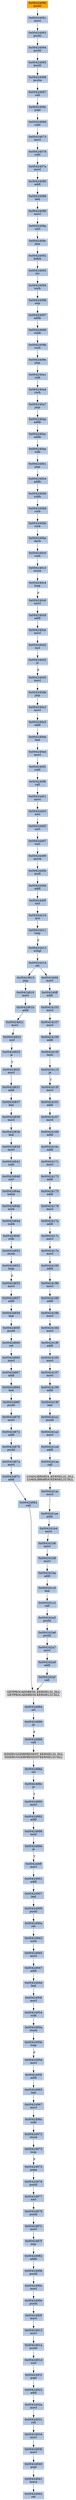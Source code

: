 strict digraph G {
	graph [bgcolor=transparent,
		name=G
	];
	node [color=lightsteelblue,
		fillcolor=lightsteelblue,
		shape=rectangle,
		style=filled
	];
	"0x0042493b"	[label="0x0042493b
movl"];
	"0x00424940"	[label="0x00424940
popl"];
	"0x0042493b" -> "0x00424940"	[color="#000000"];
	"0x00424092"	[label="0x00424092
lodsb"];
	"0x00424093"	[label="0x00424093
stc"];
	"0x00424092" -> "0x00424093"	[color="#000000"];
	"0x004240a7"	[label="0x004240a7
jmp"];
	"0x004240aa"	[label="0x004240aa
addb"];
	"0x004240a7" -> "0x004240aa"	[color="#000000"];
	"0x00424060"	[color=lightgrey,
		fillcolor=orange,
		label="0x00424060
pushl"];
	"0x00424061"	[label="0x00424061
movl"];
	"0x00424060" -> "0x00424061"	[color="#000000"];
	"0x0042416c"	[label="0x0042416c
addl"];
	"0x00424171"	[label="0x00424171
movl"];
	"0x0042416c" -> "0x00424171"	[color="#000000"];
	"0x0042481b"	[label="0x0042481b
addl"];
	"0x00424821"	[label="0x00424821
movl"];
	"0x0042481b" -> "0x00424821"	[color="#000000"];
	"0x0042491f"	[label="0x0042491f
popl"];
	"0x00424922"	[label="0x00424922
addl"];
	"0x0042491f" -> "0x00424922"	[color="#000000"];
	"0x0042488a"	[label="0x0042488a
orl"];
	"0x0042488c"	[label="0x0042488c
je"];
	"0x0042488a" -> "0x0042488c"	[color="#000000"];
	"0x0042485d"	[label="0x0042485d
leal"];
	"0x0042485f"	[label="0x0042485f
pushl"];
	"0x0042485d" -> "0x0042485f"	[color="#000000"];
	"0x004240be"	[label="0x004240be
decb"];
	"0x004240c0"	[label="0x004240c0
rorb"];
	"0x004240be" -> "0x004240c0"	[color="#000000"];
	"0x0042496c"	[label="0x0042496c
subl"];
	"0x00424972"	[label="0x00424972
stosb"];
	"0x0042496c" -> "0x00424972"	[color="#000000"];
	"0x00424178"	[label="0x00424178
movl"];
	"0x0042417a"	[label="0x0042417a
addl"];
	"0x00424178" -> "0x0042417a"	[color="#000000"];
	"0x0042419f"	[label="0x0042419f
leal"];
	"0x004241a1"	[label="0x004241a1
pushl"];
	"0x0042419f" -> "0x004241a1"	[color="#000000"];
	"0x00424409"	[label="0x00424409
movb"];
	"0x0042440b"	[label="0x0042440b
mull"];
	"0x00424409" -> "0x0042440b"	[color="#000000"];
	"0x004241c0"	[label="0x004241c0
leal"];
	"0x004241c2"	[label="0x004241c2
call"];
	"0x004241c0" -> "0x004241c2"	[color="#000000"];
	"0x00424073"	[label="0x00424073
movl"];
	"0x00424078"	[label="0x00424078
subl"];
	"0x00424073" -> "0x00424078"	[color="#000000"];
	"0x00424931"	[label="0x00424931
roll"];
	"0x00424934"	[label="0x00424934
movl"];
	"0x00424931" -> "0x00424934"	[color="#000000"];
	"0x00424413"	[label="0x00424413
xchgl"];
	"0x00424414"	[label="0x00424414
ret"];
	"0x00424413" -> "0x00424414"	[color="#000000"];
	"0x00424831"	[label="0x00424831
addl"];
	"0x00424837"	[label="0x00424837
leal"];
	"0x00424831" -> "0x00424837"	[color="#000000"];
	"0x004240c4"	[label="0x004240c4
loop"];
	"0x004240c6"	[label="0x004240c6
movl"];
	"0x004240c4" -> "0x004240c6"	[color="#000000",
		label=F];
	"0x00424943"	[label="0x00424943
xorb"];
	"0x00424945"	[label="0x00424945
movl"];
	"0x00424943" -> "0x00424945"	[color="#000000"];
	"0x004240ff"	[label="0x004240ff
addl"];
	"0x00424105"	[label="0x00424105
movl"];
	"0x004240ff" -> "0x00424105"	[color="#000000"];
	"0x004240ae"	[label="0x004240ae
rolb"];
	"0x004240b1"	[label="0x004240b1
jmp"];
	"0x004240ae" -> "0x004240b1"	[color="#000000"];
	GETPROCADDRESS_KERNEL32_DLL	[color=lightgrey,
		fillcolor=lightgrey,
		label="GETPROCADDRESS_KERNEL32_DLL
GETPROCADDRESS-KERNEL32-DLL"];
	"0x00424884"	[label="0x00424884
orl"];
	GETPROCADDRESS_KERNEL32_DLL -> "0x00424884"	[color="#000000"];
	"0x004241b6"	[label="0x004241b6
movl"];
	"0x004241b8"	[label="0x004241b8
movl"];
	"0x004241b6" -> "0x004241b8"	[color="#000000"];
	"0x0042484d"	[label="0x0042484d
subb"];
	"0x0042484f"	[label="0x0042484f
rolb"];
	"0x0042484d" -> "0x0042484f"	[color="#000000"];
	"0x00424941"	[label="0x00424941
leave"];
	"0x00424942"	[label="0x00424942
ret"];
	"0x00424941" -> "0x00424942"	[color="#000000"];
	"0x0042406d"	[label="0x0042406d
subl"];
	"0x0042406d" -> "0x00424073"	[color="#000000"];
	"0x00424167"	[label="0x00424167
movl"];
	"0x00424169"	[label="0x00424169
addl"];
	"0x00424167" -> "0x00424169"	[color="#000000"];
	"0x0042484a"	[label="0x0042484a
lodsb"];
	"0x0042484b"	[label="0x0042484b
xorb"];
	"0x0042484a" -> "0x0042484b"	[color="#000000"];
	"0x004242a5"	[label="0x004242a5
pushl"];
	"0x004242a6"	[label="0x004242a6
pushl"];
	"0x004242a5" -> "0x004242a6"	[color="#000000"];
	"0x004240c3"	[label="0x004240c3
stosb"];
	"0x004240c3" -> "0x004240c4"	[color="#000000"];
	"0x004241ba"	[label="0x004241ba
addl"];
	"0x004241ba" -> "0x004241c0"	[color="#000000"];
	"0x004240c0" -> "0x004240c3"	[color="#000000"];
	"0x00424842"	[label="0x00424842
subl"];
	"0x00424848"	[label="0x00424848
xorl"];
	"0x00424842" -> "0x00424848"	[color="#000000"];
	"0x00424405"	[label="0x00424405
xorl"];
	"0x00424407"	[label="0x00424407
xorl"];
	"0x00424405" -> "0x00424407"	[color="#000000"];
	"0x00424940" -> "0x00424941"	[color="#000000"];
	"0x0042409b"	[label="0x0042409b
rorb"];
	"0x0042409e"	[label="0x0042409e
jmp"];
	"0x0042409b" -> "0x0042409e"	[color="#000000"];
	"0x00424982"	[label="0x00424982
addb"];
	"0x0042490b"	[label="0x0042490b
pushl"];
	"0x00424982" -> "0x0042490b"	[color="#000000"];
	"0x00424907"	[label="0x00424907
leal"];
	"0x00424909"	[label="0x00424909
pushl"];
	"0x00424907" -> "0x00424909"	[color="#000000"];
	"0x004241a2"	[label="0x004241a2
movl"];
	"0x004241a1" -> "0x004241a2"	[color="#000000"];
	"0x00424867"	[label="0x00424867
addl"];
	"0x0042486d"	[label="0x0042486d
leal"];
	"0x00424867" -> "0x0042486d"	[color="#000000"];
	"0x00424852"	[label="0x00424852
stosb"];
	"0x00424853"	[label="0x00424853
loop"];
	"0x00424852" -> "0x00424853"	[color="#000000"];
	"0x00424823"	[label="0x00424823
xorl"];
	"0x00424825"	[label="0x00424825
je"];
	"0x00424823" -> "0x00424825"	[color="#000000"];
	"0x00424947"	[label="0x00424947
addl"];
	"0x0042494d"	[label="0x0042494d
leal"];
	"0x00424947" -> "0x0042494d"	[color="#000000"];
	"0x004240b4"	[label="0x004240b4
addb"];
	"0x004240b1" -> "0x004240b4"	[color="#000000"];
	"0x00424094"	[label="0x00424094
xorb"];
	"0x00424093" -> "0x00424094"	[color="#000000"];
	"0x00424945" -> "0x00424947"	[color="#000000"];
	"0x00424188"	[label="0x00424188
addl"];
	"0x0042418b"	[label="0x0042418b
movl"];
	"0x00424188" -> "0x0042418b"	[color="#000000"];
	"0x004241ae"	[label="0x004241ae
addl"];
	"0x004241b4"	[label="0x004241b4
movl"];
	"0x004241ae" -> "0x004241b4"	[color="#000000"];
	"0x004242a7"	[label="0x004242a7
movl"];
	"0x004242a9"	[label="0x004242a9
addl"];
	"0x004242a7" -> "0x004242a9"	[color="#000000"];
	"0x0042490a"	[label="0x0042490a
ret"];
	"0x00424909" -> "0x0042490a"	[color="#000000"];
	"0x0042495b"	[label="0x0042495b
loop"];
	"0x0042495d"	[label="0x0042495d
movl"];
	"0x0042495b" -> "0x0042495d"	[color="#000000",
		label=F];
	"0x004240bb"	[label="0x004240bb
rorb"];
	"0x004240bb" -> "0x004240be"	[color="#000000"];
	"0x0042408a"	[label="0x0042408a
xorl"];
	"0x0042408c"	[label="0x0042408c
jmp"];
	"0x0042408a" -> "0x0042408c"	[color="#000000"];
	"0x00424161"	[label="0x00424161
addl"];
	"0x00424161" -> "0x00424167"	[color="#000000"];
	"0x00424967"	[label="0x00424967
movl"];
	"0x00424967" -> "0x0042496c"	[color="#000000"];
	"0x004240d5"	[label="0x004240d5
movl"];
	"0x004240db"	[label="0x004240db
jmp"];
	"0x004240d5" -> "0x004240db"	[color="#000000"];
	"0x00424080"	[label="0x00424080
addl"];
	"0x00424086"	[label="0x00424086
leal"];
	"0x00424080" -> "0x00424086"	[color="#000000"];
	"0x00424886"	[label="0x00424886
je"];
	"0x00424884" -> "0x00424886"	[color="#000000"];
	"0x0042495f"	[label="0x0042495f
addl"];
	"0x0042495d" -> "0x0042495f"	[color="#000000"];
	"0x00424965"	[label="0x00424965
leal"];
	"0x00424965" -> "0x00424967"	[color="#000000"];
	"0x0042490c"	[label="0x0042490c
movl"];
	"0x0042490b" -> "0x0042490c"	[color="#000000"];
	"0x0042410f"	[label="0x0042410f
testl"];
	"0x00424115"	[label="0x00424115
je"];
	"0x0042410f" -> "0x00424115"	[color="#000000"];
	"0x0042492a"	[label="0x0042492a
movl"];
	"0x0042492a" -> "0x00424931"	[color="#000000"];
	"0x0042482f"	[label="0x0042482f
movl"];
	"0x00424825" -> "0x0042482f"	[color="#000000",
		label=T];
	"0x00424411"	[label="0x00424411
loop"];
	"0x00424411" -> "0x00424413"	[color="#000000",
		label=F];
	"0x00424878"	[label="0x00424878
pushl"];
	"0x0042487a"	[label="0x0042487a
movl"];
	"0x00424878" -> "0x0042487a"	[color="#000000"];
	"0x00424180"	[label="0x00424180
addl"];
	"0x00424186"	[label="0x00424186
movl"];
	"0x00424180" -> "0x00424186"	[color="#000000"];
	"0x00424067"	[label="0x00424067
call"];
	"0x0042406c"	[label="0x0042406c
popl"];
	"0x00424067" -> "0x0042406c"	[color="#000000"];
	"0x00424815"	[label="0x00424815
jmp"];
	"0x00424819"	[label="0x00424819
movl"];
	"0x00424815" -> "0x00424819"	[color="#000000"];
	"0x004240f8"	[label="0x004240f8
call"];
	"0x00424401"	[label="0x00424401
movl"];
	"0x004240f8" -> "0x00424401"	[color="#000000"];
	"0x004240b6"	[label="0x004240b6
subb"];
	"0x004240b8"	[label="0x004240b8
rorb"];
	"0x004240b6" -> "0x004240b8"	[color="#000000"];
	"0x0042483b"	[label="0x0042483b
leal"];
	"0x0042483d"	[label="0x0042483d
movl"];
	"0x0042483b" -> "0x0042483d"	[color="#000000"];
	"0x004241c2" -> "0x004242a5"	[color="#000000"];
	"0x0042484f" -> "0x00424852"	[color="#000000"];
	"0x00424097"	[label="0x00424097
addb"];
	"0x00424099"	[label="0x00424099
subb"];
	"0x00424097" -> "0x00424099"	[color="#000000"];
	"0x00424839"	[label="0x00424839
movl"];
	"0x00424839" -> "0x0042483b"	[color="#000000"];
	"0x00424888"	[label="0x00424888
call"];
	ISDEBUGGERPRESENT_KERNEL32_DLL	[color=lightgrey,
		fillcolor=lightgrey,
		label="ISDEBUGGERPRESENT_KERNEL32_DLL
ISDEBUGGERPRESENT-KERNEL32-DLL"];
	"0x00424888" -> ISDEBUGGERPRESENT_KERNEL32_DLL	[color="#000000"];
	"0x004241aa"	[label="0x004241aa
call"];
	LOADLIBRARYA_KERNEL32_DLL	[color=lightgrey,
		fillcolor=lightgrey,
		label="LOADLIBRARYA_KERNEL32_DLL
LOADLIBRARYA-KERNEL32-DLL"];
	"0x004241aa" -> LOADLIBRARYA_KERNEL32_DLL	[color="#000000"];
	"0x0042417e"	[label="0x0042417e
movl"];
	"0x0042417e" -> "0x00424180"	[color="#000000"];
	"0x0042415f"	[label="0x0042415f
movl"];
	"0x0042415f" -> "0x00424161"	[color="#000000"];
	"0x00424890"	[label="0x00424890
movl"];
	"0x0042488c" -> "0x00424890"	[color="#000000",
		label=T];
	"0x00424975"	[label="0x00424975
popa"];
	"0x00424976"	[label="0x00424976
pushl"];
	"0x00424975" -> "0x00424976"	[color="#000000"];
	"0x0042417c"	[label="0x0042417c
movl"];
	"0x0042417c" -> "0x0042417e"	[color="#000000"];
	"0x00424064"	[label="0x00424064
pushl"];
	"0x00424065"	[label="0x00424065
pushl"];
	"0x00424064" -> "0x00424065"	[color="#000000"];
	"0x004240e3"	[label="0x004240e3
movl"];
	"0x004240e5"	[label="0x004240e5
addl"];
	"0x004240e3" -> "0x004240e5"	[color="#000000"];
	"0x004240b4" -> "0x004240b6"	[color="#000000"];
	"0x00424977"	[label="0x00424977
xorl"];
	"0x00424979"	[label="0x00424979
pushl"];
	"0x00424977" -> "0x00424979"	[color="#000000"];
	"0x00424901"	[label="0x00424901
addl"];
	"0x00424901" -> "0x00424907"	[color="#000000"];
	"0x00424870"	[label="0x00424870
movl"];
	"0x00424872"	[label="0x00424872
addl"];
	"0x00424870" -> "0x00424872"	[color="#000000"];
	"0x0042483d" -> "0x00424842"	[color="#000000"];
	"0x004240b8" -> "0x004240bb"	[color="#000000"];
	"0x00424821" -> "0x00424823"	[color="#000000"];
	"0x00424107"	[label="0x00424107
movl"];
	"0x00424105" -> "0x00424107"	[color="#000000"];
	"0x0042486f"	[label="0x0042486f
pushl"];
	"0x0042486f" -> "0x00424870"	[color="#000000"];
	"0x00424865"	[label="0x00424865
movl"];
	"0x00424865" -> "0x00424867"	[color="#000000"];
	"0x00424892"	[label="0x00424892
addl"];
	"0x00424890" -> "0x00424892"	[color="#000000"];
	"0x004240c8"	[label="0x004240c8
addl"];
	"0x004240ce"	[label="0x004240ce
movl"];
	"0x004240c8" -> "0x004240ce"	[color="#000000"];
	"0x004241a4"	[label="0x004241a4
addl"];
	"0x004241a4" -> "0x004241aa"	[color="#000000"];
	"0x004241a2" -> "0x004241a4"	[color="#000000"];
	"0x00424088"	[label="0x00424088
movl"];
	"0x00424086" -> "0x00424088"	[color="#000000"];
	"0x00424169" -> "0x0042416c"	[color="#000000"];
	"0x00424109"	[label="0x00424109
addl"];
	"0x00424107" -> "0x00424109"	[color="#000000"];
	"0x004240d2"	[label="0x004240d2
incl"];
	"0x004240ce" -> "0x004240d2"	[color="#000000"];
	"0x00424973"	[label="0x00424973
loop"];
	"0x00424973" -> "0x00424975"	[color="#000000",
		label=F];
	"0x0042406c" -> "0x0042406d"	[color="#000000"];
	"0x004240c6" -> "0x004240c8"	[color="#000000"];
	"0x004240db" -> "0x004240e3"	[color="#000000"];
	"0x0042440f"	[label="0x0042440f
incl"];
	"0x00424410"	[label="0x00424410
incl"];
	"0x0042440f" -> "0x00424410"	[color="#000000"];
	"0x004242af"	[label="0x004242af
call"];
	"0x004242af" -> GETPROCADDRESS_KERNEL32_DLL	[color="#000000"];
	"0x0042486d" -> "0x0042486f"	[color="#000000"];
	"0x0042484b" -> "0x0042484d"	[color="#000000"];
	"0x0042490e"	[label="0x0042490e
pushl"];
	"0x0042490c" -> "0x0042490e"	[color="#000000"];
	"0x0042494f"	[label="0x0042494f
movl"];
	"0x0042494d" -> "0x0042494f"	[color="#000000"];
	"0x00424403"	[label="0x00424403
xorl"];
	"0x00424403" -> "0x00424405"	[color="#000000"];
	"0x00424199"	[label="0x00424199
addl"];
	"0x00424199" -> "0x0042419f"	[color="#000000"];
	"0x0042418d"	[label="0x0042418d
movl"];
	"0x0042418f"	[label="0x0042418f
addl"];
	"0x0042418d" -> "0x0042418f"	[color="#000000"];
	"0x0042440d"	[label="0x0042440d
addl"];
	"0x0042440b" -> "0x0042440d"	[color="#000000"];
	"0x00424954"	[label="0x00424954
subl"];
	"0x0042494f" -> "0x00424954"	[color="#000000"];
	"0x004240eb"	[label="0x004240eb
leal"];
	"0x004240e5" -> "0x004240eb"	[color="#000000"];
	"0x00424407" -> "0x00424409"	[color="#000000"];
	"0x00424088" -> "0x0042408a"	[color="#000000"];
	"0x00424186" -> "0x00424188"	[color="#000000"];
	"0x004240f2"	[label="0x004240f2
subl"];
	"0x004240f2" -> "0x004240f8"	[color="#000000"];
	"0x00424410" -> "0x00424411"	[color="#000000"];
	"0x00424173"	[label="0x00424173
addl"];
	"0x00424171" -> "0x00424173"	[color="#000000"];
	"0x0042418b" -> "0x0042418d"	[color="#000000"];
	"0x00424197"	[label="0x00424197
movl"];
	"0x00424197" -> "0x00424199"	[color="#000000"];
	"0x00424855"	[label="0x00424855
movl"];
	"0x00424853" -> "0x00424855"	[color="#000000",
		label=F];
	"0x0042417a" -> "0x0042417c"	[color="#000000"];
	"0x00424872" -> "0x00424878"	[color="#000000"];
	"0x004241b8" -> "0x004241ba"	[color="#000000"];
	"0x00424401" -> "0x00424403"	[color="#000000"];
	"0x0042491a"	[label="0x0042491a
pushl"];
	"0x0042491d"	[label="0x0042491d
xorl"];
	"0x0042491a" -> "0x0042491d"	[color="#000000"];
	"0x0042408c" -> "0x00424092"	[color="#000000"];
	"0x00424848" -> "0x0042484a"	[color="#000000"];
	"0x004240d3"	[label="0x004240d3
js"];
	"0x004240d3" -> "0x004240d5"	[color="#000000",
		label=F];
	"0x00424913"	[label="0x00424913
movl"];
	"0x00424913" -> "0x0042491a"	[color="#000000"];
	"0x0042489e"	[label="0x0042489e
je"];
	"0x004248ff"	[label="0x004248ff
movl"];
	"0x0042489e" -> "0x004248ff"	[color="#000000",
		label=T];
	"0x0042440d" -> "0x0042440f"	[color="#000000"];
	"0x004240ed"	[label="0x004240ed
movl"];
	"0x004240eb" -> "0x004240ed"	[color="#000000"];
	"0x0042497c"	[label="0x0042497c
movl"];
	"0x00424979" -> "0x0042497c"	[color="#000000"];
	"0x004240a1"	[label="0x004240a1
rolb"];
	"0x004240a4"	[label="0x004240a4
rorb"];
	"0x004240a1" -> "0x004240a4"	[color="#000000"];
	"0x00424175"	[label="0x00424175
addl"];
	"0x00424173" -> "0x00424175"	[color="#000000"];
	"0x00424860"	[label="0x00424860
ret"];
	"0x00424860" -> "0x00424865"	[color="#000000"];
	"0x004240ed" -> "0x004240f2"	[color="#000000"];
	"0x00424934" -> "0x0042493b"	[color="#000000"];
	"0x0042485f" -> "0x00424860"	[color="#000000"];
	"0x0042490a" -> "0x00424943"	[color="#000000"];
	"0x00424066"	[label="0x00424066
pusha"];
	"0x00424066" -> "0x00424067"	[color="#000000"];
	"0x00424065" -> "0x00424066"	[color="#000000"];
	"0x004240ac"	[label="0x004240ac
addb"];
	"0x004240aa" -> "0x004240ac"	[color="#000000"];
	"0x0042490f"	[label="0x0042490f
movl"];
	"0x0042490f" -> "0x00424913"	[color="#000000"];
	"0x00424109" -> "0x0042410f"	[color="#000000"];
	"0x00424096"	[label="0x00424096
nop"];
	"0x00424094" -> "0x00424096"	[color="#000000"];
	"0x004248ff" -> "0x00424901"	[color="#000000"];
	"0x004240ac" -> "0x004240ae"	[color="#000000"];
	"0x00424063"	[label="0x00424063
pushl"];
	"0x00424063" -> "0x00424064"	[color="#000000"];
	"0x0042487c"	[label="0x0042487c
addl"];
	"0x00424882"	[label="0x00424882
call"];
	"0x0042487c" -> "0x00424882"	[color="#000000"];
	"0x0042487a" -> "0x0042487c"	[color="#000000"];
	"0x0042491d" -> "0x0042491f"	[color="#000000"];
	"0x0042495a"	[label="0x0042495a
stosb"];
	"0x0042495a" -> "0x0042495b"	[color="#000000"];
	"0x0042407e"	[label="0x0042407e
movl"];
	"0x00424078" -> "0x0042407e"	[color="#000000"];
	"0x00424096" -> "0x00424097"	[color="#000000"];
	"0x00424837" -> "0x00424839"	[color="#000000"];
	"0x00424414" -> "0x00424815"	[color="#000000"];
	"0x004240fd"	[label="0x004240fd
movl"];
	"0x00424414" -> "0x004240fd"	[color="#000000"];
	"0x004241ac"	[label="0x004241ac
movl"];
	"0x004241ac" -> "0x004241ae"	[color="#000000"];
	LOADLIBRARYA_KERNEL32_DLL -> "0x004241ac"	[color="#000000"];
	"0x00424898"	[label="0x00424898
testl"];
	"0x00424892" -> "0x00424898"	[color="#000000"];
	"0x004240d2" -> "0x004240d3"	[color="#000000"];
	"0x004242a9" -> "0x004242af"	[color="#000000"];
	"0x00424061" -> "0x00424063"	[color="#000000"];
	"0x0042495f" -> "0x00424965"	[color="#000000"];
	"0x0042497f"	[label="0x0042497f
jmp"];
	"0x0042497c" -> "0x0042497f"	[color="#000000"];
	"0x00424922" -> "0x0042492a"	[color="#000000"];
	"0x0042409e" -> "0x004240a1"	[color="#000000"];
	"0x00424972" -> "0x00424973"	[color="#000000"];
	"0x0042490e" -> "0x0042490f"	[color="#000000"];
	"0x004241b4" -> "0x004241b6"	[color="#000000"];
	"0x00424195"	[label="0x00424195
movl"];
	"0x00424195" -> "0x00424197"	[color="#000000"];
	"0x00424857"	[label="0x00424857
addl"];
	"0x00424857" -> "0x0042485d"	[color="#000000"];
	ISDEBUGGERPRESENT_KERNEL32_DLL -> "0x0042488a"	[color="#000000"];
	"0x004242a6" -> "0x004242a7"	[color="#000000"];
	"0x00424819" -> "0x0042481b"	[color="#000000"];
	"0x0042418f" -> "0x00424195"	[color="#000000"];
	"0x00424898" -> "0x0042489e"	[color="#000000"];
	"0x00424882" -> GETPROCADDRESS_KERNEL32_DLL	[color="#000000"];
	"0x0042497f" -> "0x00424982"	[color="#000000"];
	"0x00424115" -> "0x0042415f"	[color="#000000",
		label=T];
	"0x00424175" -> "0x00424178"	[color="#000000"];
	"0x00424954" -> "0x0042495a"	[color="#000000"];
	"0x0042407e" -> "0x00424080"	[color="#000000"];
	"0x00424976" -> "0x00424977"	[color="#000000"];
	"0x00424855" -> "0x00424857"	[color="#000000"];
	"0x004240fd" -> "0x004240ff"	[color="#000000"];
	"0x0042482f" -> "0x00424831"	[color="#000000"];
	"0x004240a4" -> "0x004240a7"	[color="#000000"];
	"0x00424886" -> "0x00424888"	[color="#000000",
		label=F];
	"0x00424099" -> "0x0042409b"	[color="#000000"];
}
